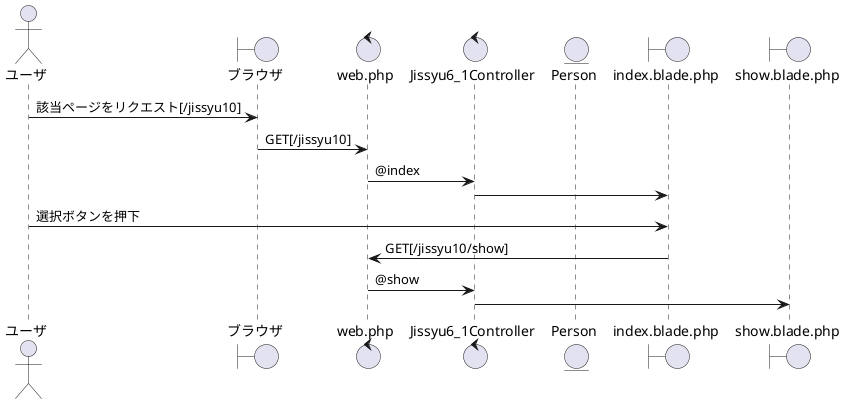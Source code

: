 @startuml シーケンス図
actor "ユーザ" as u
boundary "ブラウザ" as b
control "web.php" as wp
control "Jissyu6_1Controller" as jc
entity "Person" as p
boundary "index.blade.php" as ibp
boundary "show.blade.php" as sbp
u -> b :該当ページをリクエスト[/jissyu10]
b -> wp :GET[/jissyu10]
wp -> jc :@index
jc -> ibp
u -> ibp :選択ボタンを押下
wp <- ibp :GET[/jissyu10/show]
wp -> jc :@show
jc ->sbp
@enduml
